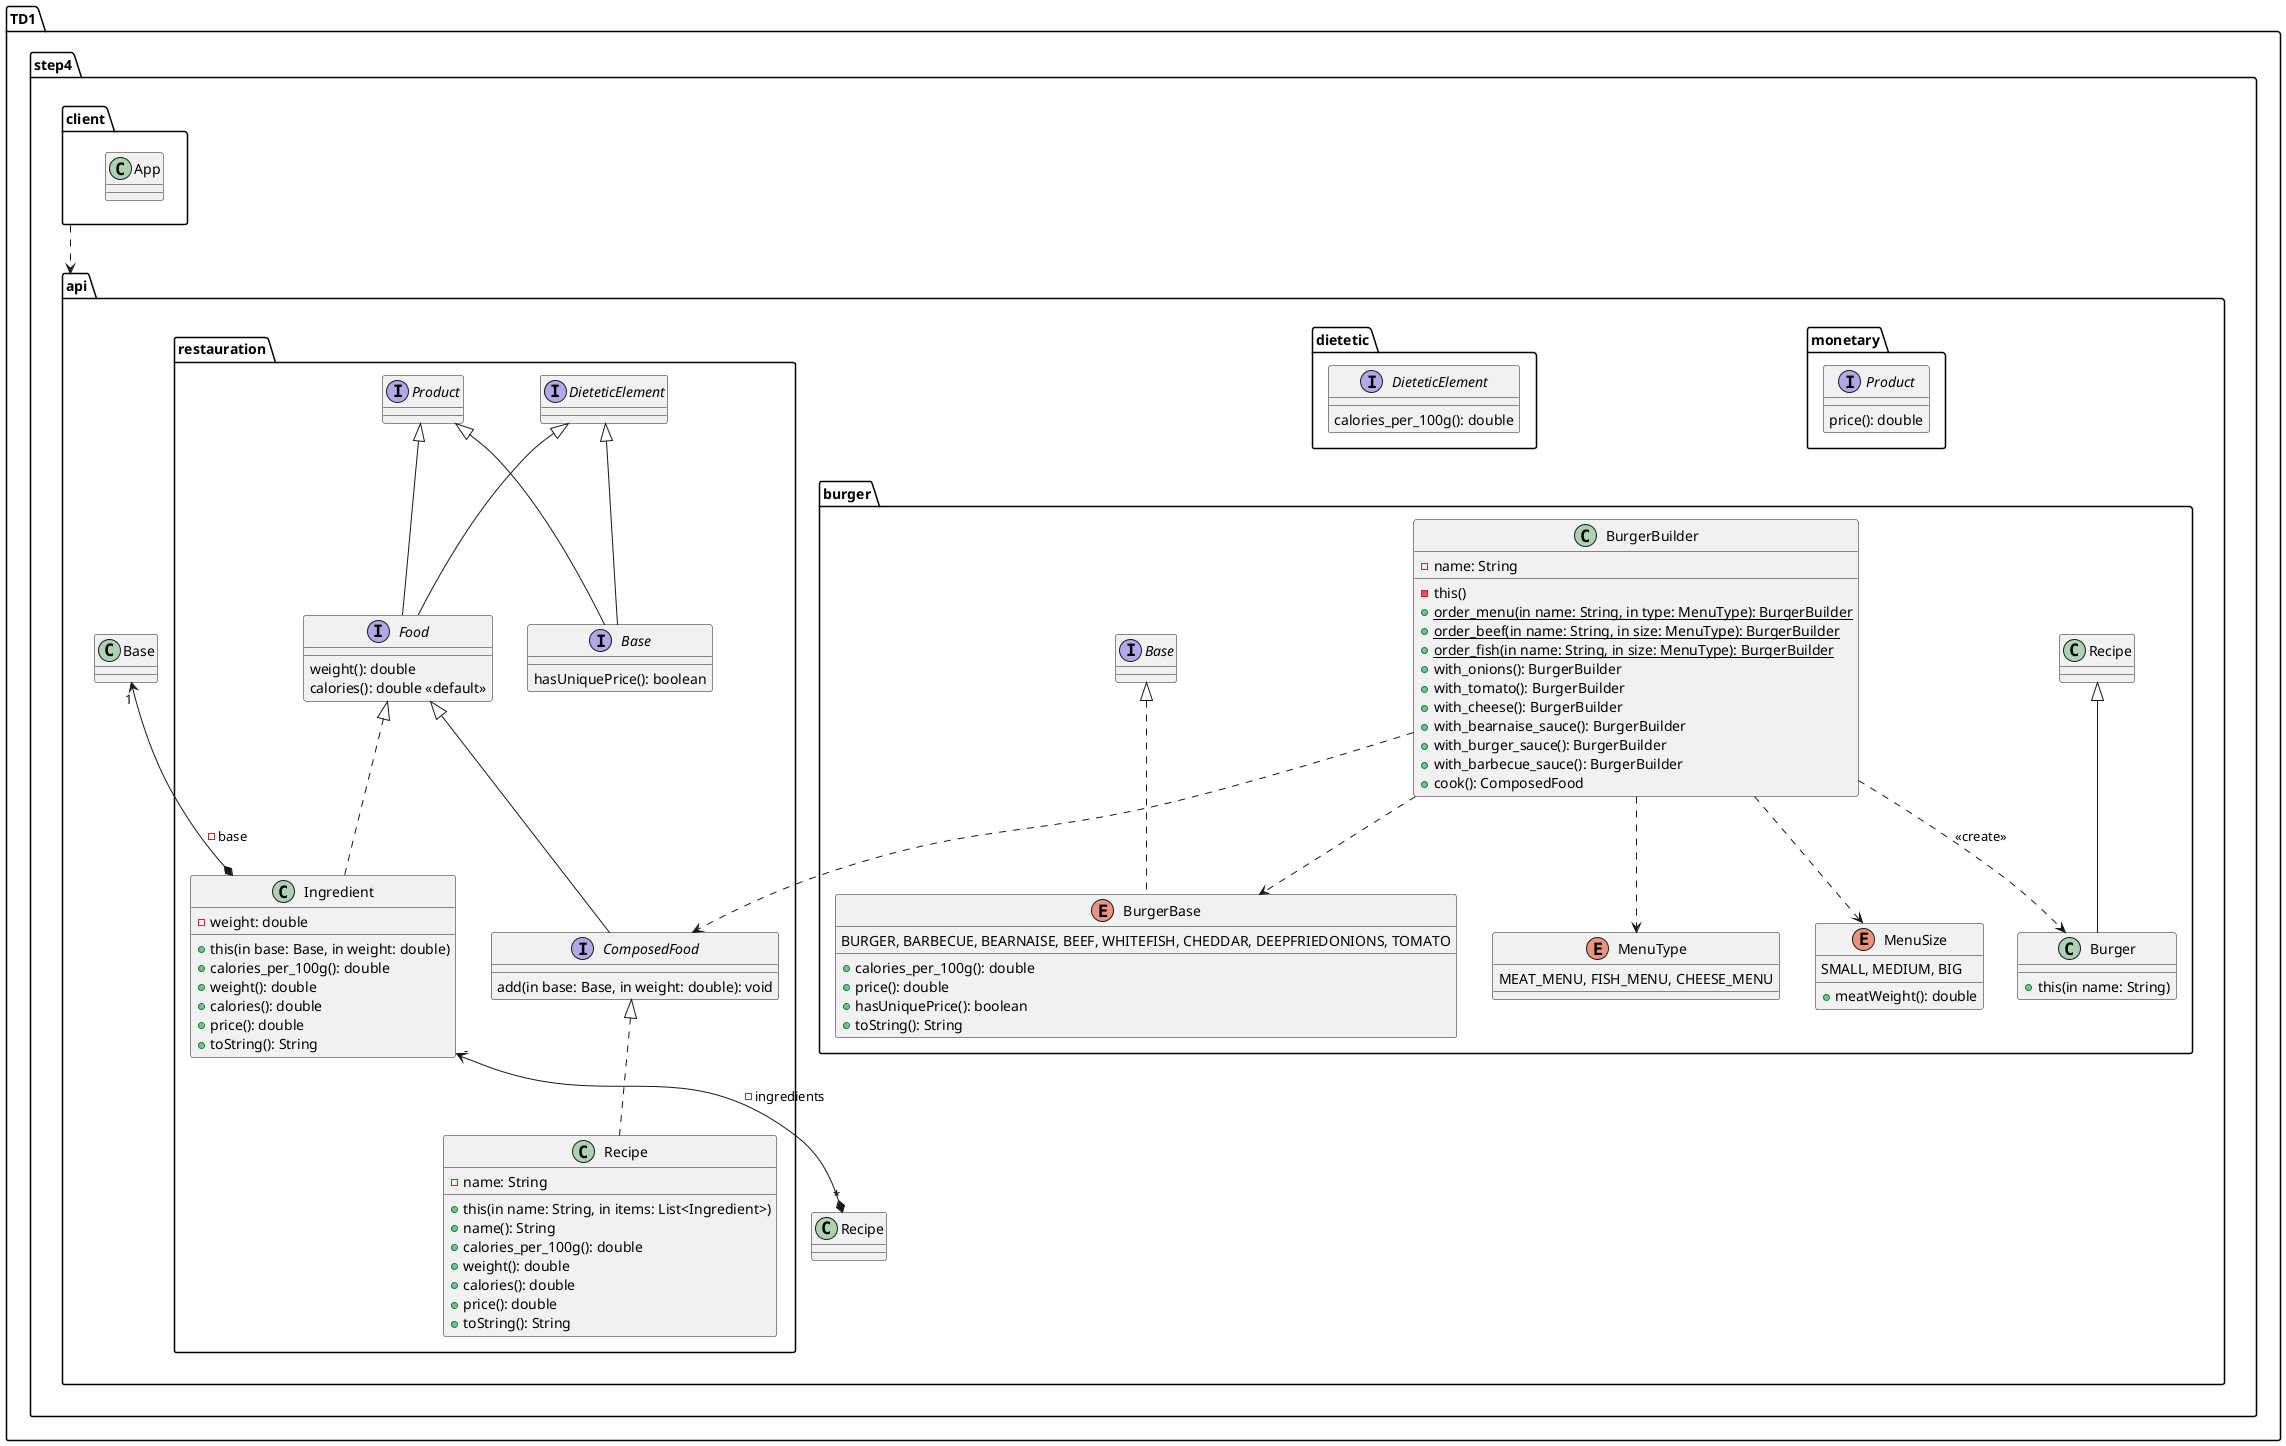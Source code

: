 @startuml TD1Step4
package TD1 {
  package step4 {
    package api {
        package monetary {
            interface Product{
                price(): double
            }
        }

        package dietetic {
            interface DieteticElement{
                calories_per_100g(): double
            }
        }

        package restauration {
            interface Food extends DieteticElement, Product{
                weight(): double
                calories(): double <<default>>
            }

            interface Base extends DieteticElement, Product{
                hasUniquePrice(): boolean
            }

            interface ComposedFood extends Food{
                add(in base: Base, in weight: double): void
            }

            class Recipe implements ComposedFood{
                -name: String

                +this(in name: String, in items: List<Ingredient>)
                +name(): String
                +calories_per_100g(): double
                +weight(): double
                +calories(): double
                +price(): double
                +toString(): String
            }

            class Ingredient implements Food{
                -weight: double

                +this(in base: Base, in weight: double)
                +calories_per_100g(): double
                +weight(): double
                +calories(): double
                +price(): double
                +toString(): String
            }

        }

        package burger {
            class Burger extends Recipe{
                +this(in name: String)
            }

            class BurgerBuilder{
                -name: String

                -this()
                +order_menu(in name: String, in type: MenuType): {static} BurgerBuilder
                +order_beef(in name: String, in size: MenuType): {static} BurgerBuilder
                +order_fish(in name: String, in size: MenuType): {static} BurgerBuilder
                +with_onions(): BurgerBuilder
                +with_tomato(): BurgerBuilder
                +with_cheese(): BurgerBuilder
                +with_bearnaise_sauce(): BurgerBuilder
                +with_burger_sauce(): BurgerBuilder
                +with_barbecue_sauce(): BurgerBuilder
                +cook(): ComposedFood
            }

            enum BurgerBase implements Base{
                BURGER, BARBECUE, BEARNAISE, BEEF, WHITEFISH, CHEDDAR, DEEPFRIEDONIONS, TOMATO

                +calories_per_100g(): double
                +price(): double
                +hasUniquePrice(): boolean
                +toString(): String
            }

            enum MenuType{
                MEAT_MENU, FISH_MENU, CHEESE_MENU
            }

            enum MenuSize{
                SMALL, MEDIUM, BIG

                +meatWeight(): double
            }

        }

        Ingredient "-" <--*  "*" Recipe  : -ingredients
        Base "1" <--*  Ingredient : -base
        BurgerBuilder ..> Burger : <<create>>
        BurgerBuilder ..> ComposedFood
        BurgerBuilder ..> BurgerBase
        BurgerBuilder ..> MenuSize
        BurgerBuilder ..> MenuType

    }

    package client {
        class App
    }

  }

  client ..> api

}



@enduml